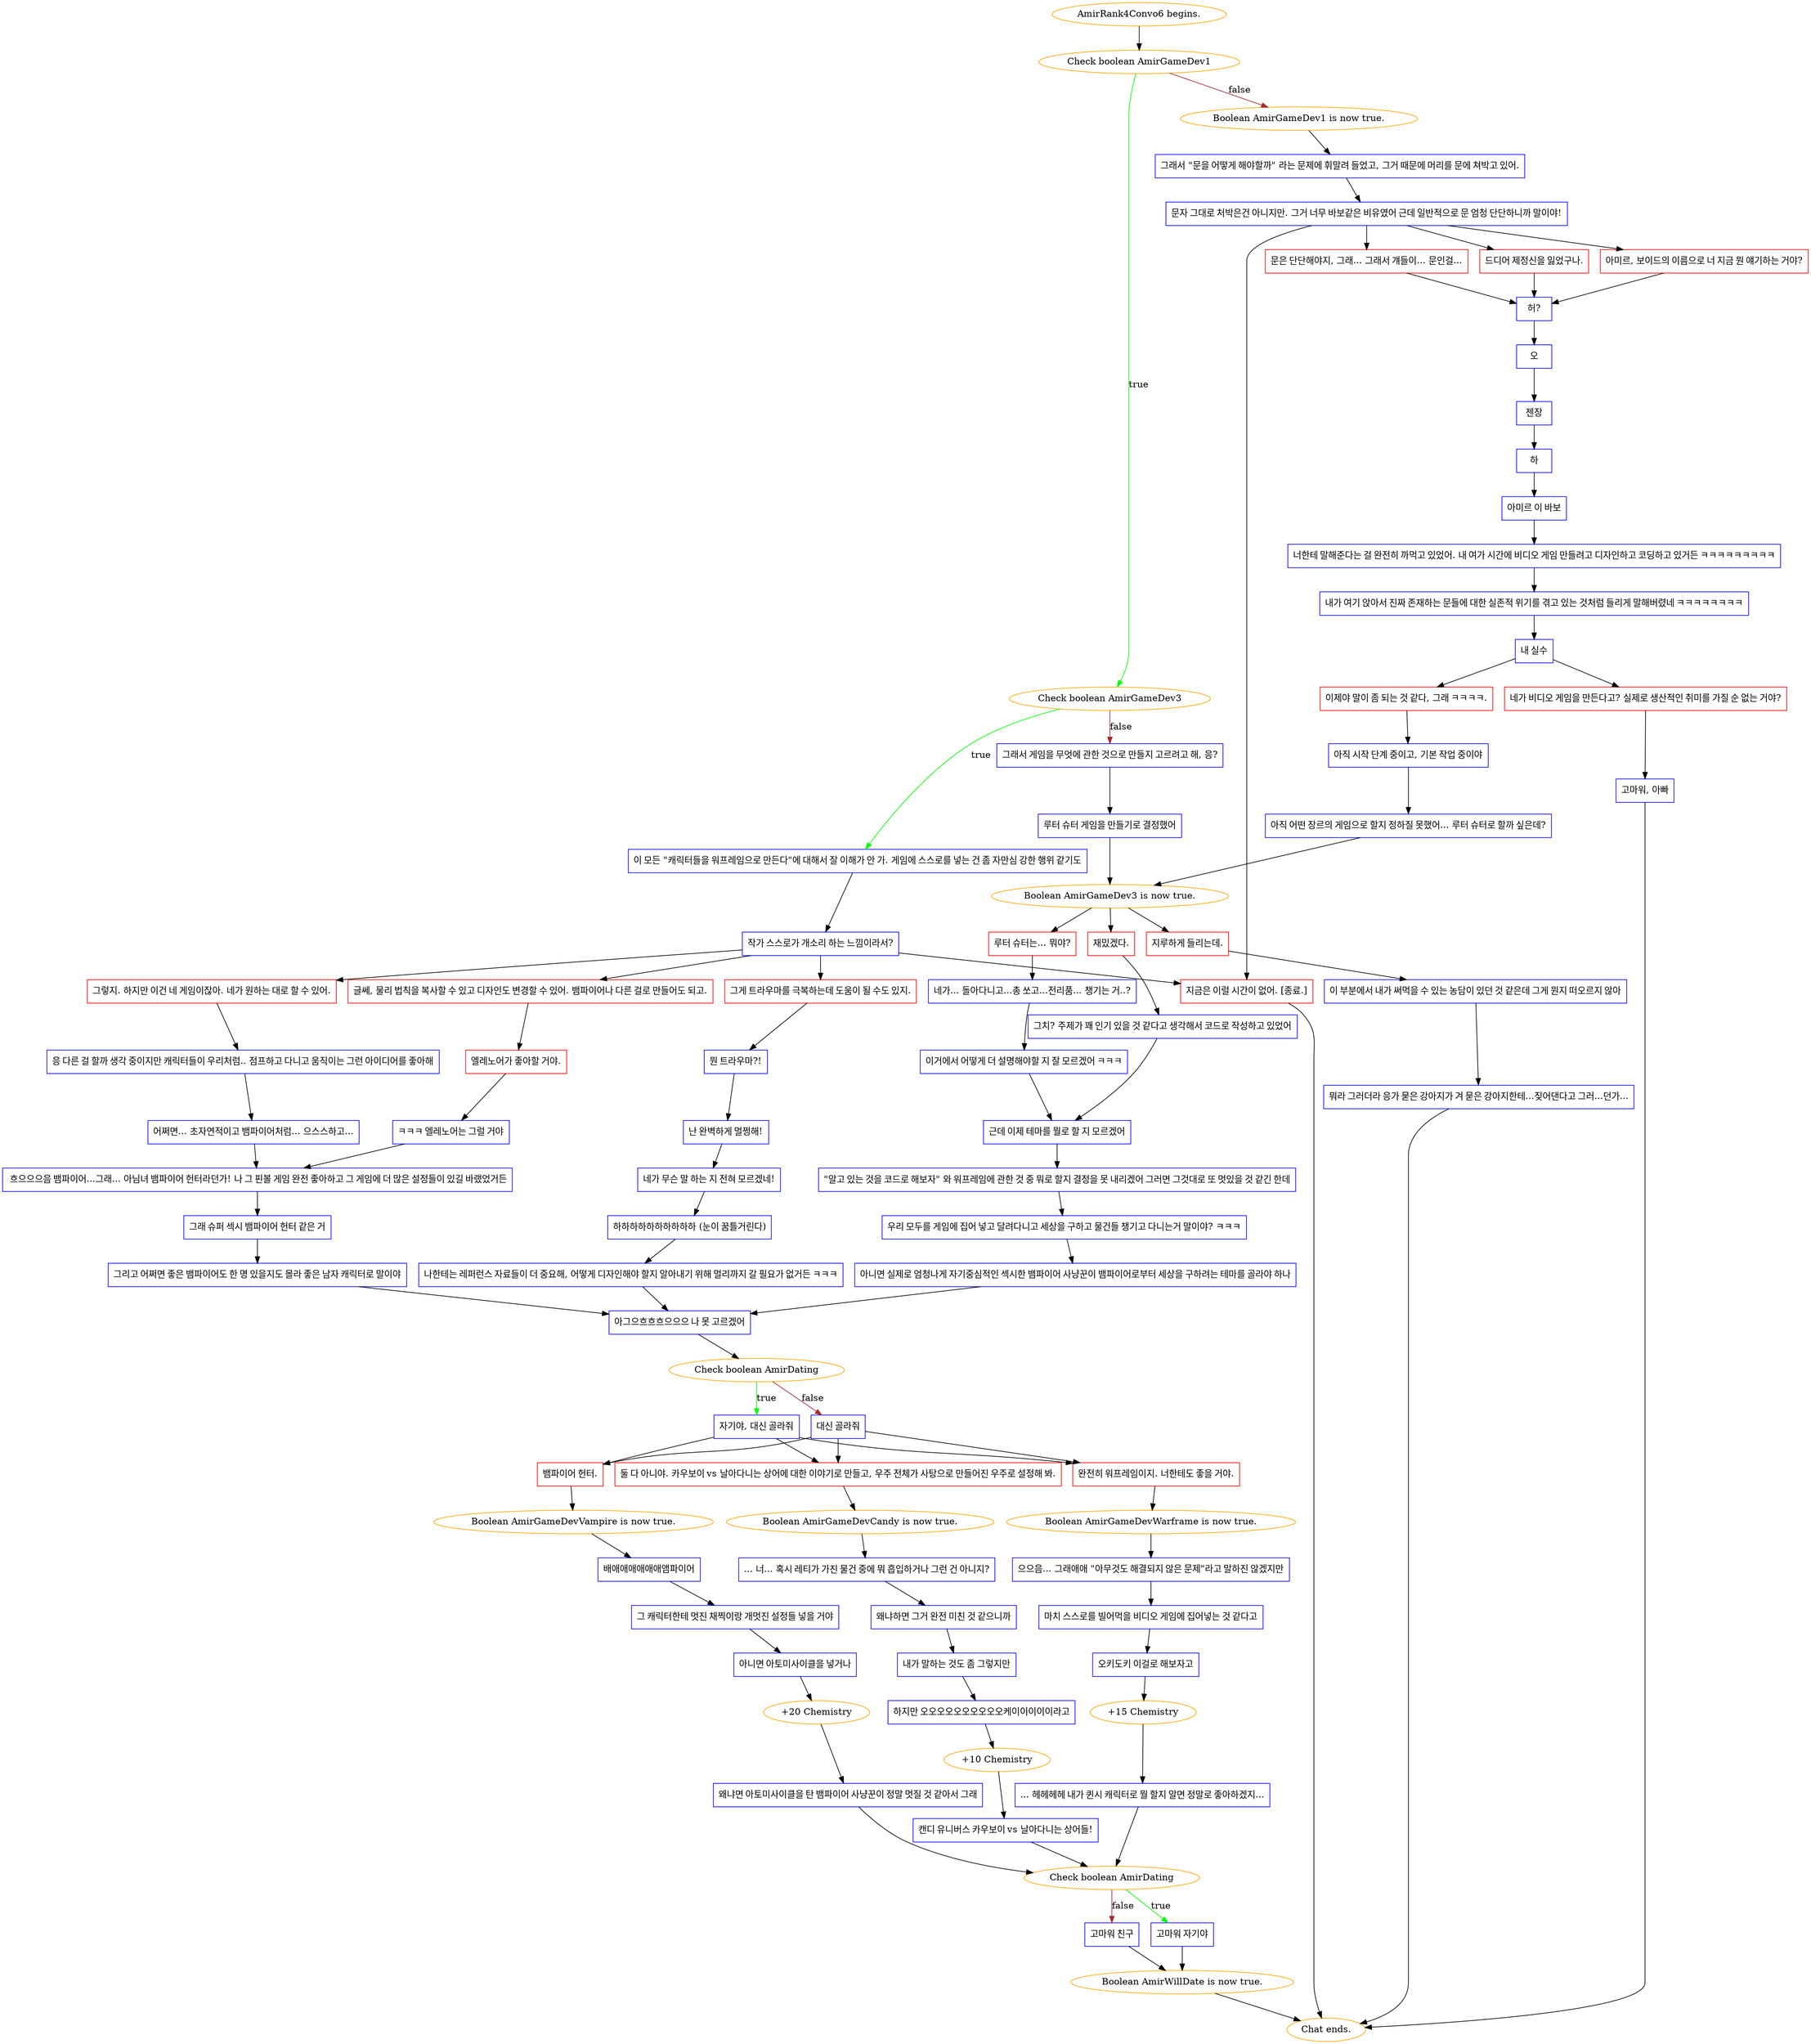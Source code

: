 digraph {
	"AmirRank4Convo6 begins." [color=orange];
		"AmirRank4Convo6 begins." -> j3779788990;
	j3779788990 [label="Check boolean AmirGameDev1",color=orange];
		j3779788990 -> j207560013 [label=true,color=green];
		j3779788990 -> j83168473 [label=false,color=brown];
	j207560013 [label="Check boolean AmirGameDev3",color=orange];
		j207560013 -> j1533014491 [label=true,color=green];
		j207560013 -> j3341042892 [label=false,color=brown];
	j83168473 [label="Boolean AmirGameDev1 is now true.",color=orange];
		j83168473 -> j2072367379;
	j1533014491 [label="이 모든 \"캐릭터들을 워프레임으로 만든다\"에 대해서 잘 이해가 안 가. 게임에 스스로를 넣는 건 좀 자만심 강한 행위 같기도",shape=box,color=blue];
		j1533014491 -> j1169737347;
	j3341042892 [label="그래서 게임을 무엇에 관한 것으로 만들지 고르려고 해, 응?",shape=box,color=blue];
		j3341042892 -> j4077148239;
	j2072367379 [label="그래서 \"문을 어떻게 해야할까\" 라는 문제에 휘말려 들었고, 그거 때문에 머리를 문에 쳐박고 있어.",shape=box,color=blue];
		j2072367379 -> j2830217562;
	j1169737347 [label="작가 스스로가 개소리 하는 느낌이라서?",shape=box,color=blue];
		j1169737347 -> j1283958282;
		j1169737347 -> j2621084516;
		j1169737347 -> j4109764371;
		j1169737347 -> j1808117575;
	j4077148239 [label="루터 슈터 게임을 만들기로 결정했어",shape=box,color=blue];
		j4077148239 -> j3634123511;
	j2830217562 [label="문자 그대로 처박은건 아니지만. 그거 너무 바보같은 비유였어 근데 일반적으로 문 엄청 단단하니까 말이야!",shape=box,color=blue];
		j2830217562 -> j3989712843;
		j2830217562 -> j796924422;
		j2830217562 -> j2714228856;
		j2830217562 -> j1808117575;
	j1283958282 [label="글쎄, 물리 법칙을 복사할 수 있고 디자인도 변경할 수 있어. 뱀파이어나 다른 걸로 만들어도 되고.",shape=box,color=red];
		j1283958282 -> j1163510561;
	j2621084516 [label="그렇지. 하지만 이건 네 게임이잖아. 네가 원하는 대로 할 수 있어.",shape=box,color=red];
		j2621084516 -> j745814618;
	j4109764371 [label="그게 트라우마를 극복하는데 도움이 될 수도 있지.",shape=box,color=red];
		j4109764371 -> j2538604331;
	j1808117575 [label="지금은 이럴 시간이 없어. [종료.]",shape=box,color=red];
		j1808117575 -> "Chat ends.";
	j3634123511 [label="Boolean AmirGameDev3 is now true.",color=orange];
		j3634123511 -> j3653143125;
		j3634123511 -> j3986681786;
		j3634123511 -> j659453373;
	j3989712843 [label="아미르, 보이드의 이름으로 너 지금 뭔 얘기하는 거야?",shape=box,color=red];
		j3989712843 -> j2532622948;
	j796924422 [label="문은 단단해야지, 그래... 그래서 걔들이... 문인걸...",shape=box,color=red];
		j796924422 -> j2532622948;
	j2714228856 [label="드디어 제정신을 잃었구나.",shape=box,color=red];
		j2714228856 -> j2532622948;
	j1163510561 [label="엘레노어가 좋아할 거야.",shape=box,color=red];
		j1163510561 -> j491475868;
	j745814618 [label="응 다른 걸 할까 생각 중이지만 캐릭터들이 우리처럼.. 점프하고 다니고 움직이는 그런 아이디어를 좋아해",shape=box,color=blue];
		j745814618 -> j592538991;
	j2538604331 [label="뭔 트라우마?!",shape=box,color=blue];
		j2538604331 -> j1460160415;
	"Chat ends." [color=orange];
	j3653143125 [label="재밌겠다.",shape=box,color=red];
		j3653143125 -> j34066050;
	j3986681786 [label="루터 슈터는... 뭐야?",shape=box,color=red];
		j3986681786 -> j908805029;
	j659453373 [label="지루하게 들리는데.",shape=box,color=red];
		j659453373 -> j1819925390;
	j2532622948 [label="허?",shape=box,color=blue];
		j2532622948 -> j488481647;
	j491475868 [label="ㅋㅋㅋ 엘레노어는 그럴 거야",shape=box,color=blue];
		j491475868 -> j3565241239;
	j592538991 [label="어쩌면... 초자연적이고 뱀파이어처럼... 으스스하고...",shape=box,color=blue];
		j592538991 -> j3565241239;
	j1460160415 [label="난 완벽하게 멀쩡해!",shape=box,color=blue];
		j1460160415 -> j2492482553;
	j34066050 [label="그치? 주제가 꽤 인기 있을 것 같다고 생각해서 코드로 작성하고 있었어",shape=box,color=blue];
		j34066050 -> j3519590505;
	j908805029 [label="네가... 돌아다니고...총 쏘고...전리품... 챙기는 거..?",shape=box,color=blue];
		j908805029 -> j454673406;
	j1819925390 [label="이 부분에서 내가 써먹을 수 있는 농담이 있던 것 같은데 그게 뭔지 떠오르지 않아",shape=box,color=blue];
		j1819925390 -> j3319818646;
	j488481647 [label="오",shape=box,color=blue];
		j488481647 -> j745717001;
	j3565241239 [label=" 흐으으으음 뱀파이어...그래... 아님녀 뱀파이어 헌터라던가! 나 그 핀볼 게임 완전 좋아하고 그 게임에 더 많은 설정들이 있길 바랬었거든",shape=box,color=blue];
		j3565241239 -> j2593219695;
	j2492482553 [label="네가 무슨 말 하는 지 전혀 모르겠네!",shape=box,color=blue];
		j2492482553 -> j342784017;
	j3519590505 [label="근데 이제 테마를 뭘로 할 지 모르겠어",shape=box,color=blue];
		j3519590505 -> j2874500300;
	j454673406 [label="이거에서 어떻게 더 설명해야할 지 잘 모르겠어 ㅋㅋㅋ",shape=box,color=blue];
		j454673406 -> j3519590505;
	j3319818646 [label="뭐라 그러더라 응가 묻은 강아지가 겨 묻은 강아지한테...짖어댄다고 그러...던가...",shape=box,color=blue];
		j3319818646 -> "Chat ends.";
	j745717001 [label="젠장",shape=box,color=blue];
		j745717001 -> j1776572997;
	j2593219695 [label="그래 슈퍼 섹시 뱀파이어 헌터 같은 거",shape=box,color=blue];
		j2593219695 -> j3643993815;
	j342784017 [label="하하하하하하하하하하 (눈이 꿈틀거린다)",shape=box,color=blue];
		j342784017 -> j447359507;
	j2874500300 [label="\"알고 있는 것을 코드로 해보자\" 와 워프레임에 관한 것 중 뭐로 할지 결정을 못 내리겠어 그러면 그것대로 또 멋있을 것 같긴 한데",shape=box,color=blue];
		j2874500300 -> j3969984660;
	j1776572997 [label="하",shape=box,color=blue];
		j1776572997 -> j2605268662;
	j3643993815 [label="그리고 어쩌면 좋은 뱀파이어도 한 명 있을지도 몰라 좋은 남자 캐릭터로 말이야",shape=box,color=blue];
		j3643993815 -> j3958364814;
	j447359507 [label="나한테는 레퍼런스 자료들이 더 중요해, 어떻게 디자인해야 할지 알아내기 위해 멀리까지 갈 필요가 없거든 ㅋㅋㅋ",shape=box,color=blue];
		j447359507 -> j3958364814;
	j3969984660 [label="우리 모두를 게임에 집어 넣고 달려다니고 세상을 구하고 물건들 챙기고 다니는거 말이야? ㅋㅋㅋ",shape=box,color=blue];
		j3969984660 -> j1496512488;
	j2605268662 [label="아미르 이 바보",shape=box,color=blue];
		j2605268662 -> j680638667;
	j3958364814 [label="아그으흐흐흐으으으 나 못 고르겠어",shape=box,color=blue];
		j3958364814 -> j2472845306;
	j1496512488 [label="아니면 실제로 엄청나게 자기중심적인 섹시한 뱀파이어 사냥꾼이 뱀파이어로부터 세상을 구하려는 테마를 골라야 하나",shape=box,color=blue];
		j1496512488 -> j3958364814;
	j680638667 [label="너한테 말해준다는 걸 완전히 까먹고 있었어. 내 여가 시간에 비디오 게임 만들려고 디자인하고 코딩하고 있거든 ㅋㅋㅋㅋㅋㅋㅋㅋㅋ",shape=box,color=blue];
		j680638667 -> j3971130492;
	j2472845306 [label="Check boolean AmirDating",color=orange];
		j2472845306 -> j92916506 [label=true,color=green];
		j2472845306 -> j3193559041 [label=false,color=brown];
	j3971130492 [label="내가 여기 앉아서 진짜 존재하는 문들에 대한 실존적 위기를 겪고 있는 것처럼 들리게 말해버렸네 ㅋㅋㅋㅋㅋㅋㅋㅋ",shape=box,color=blue];
		j3971130492 -> j126455160;
	j92916506 [label="자기야, 대신 골라줘",shape=box,color=blue];
		j92916506 -> j1467119445;
		j92916506 -> j4192396610;
		j92916506 -> j13519070;
	j3193559041 [label="대신 골라줘",shape=box,color=blue];
		j3193559041 -> j13519070;
		j3193559041 -> j4192396610;
		j3193559041 -> j1467119445;
	j126455160 [label="내 실수",shape=box,color=blue];
		j126455160 -> j3589870497;
		j126455160 -> j1951432137;
	j1467119445 [label="뱀파이어 헌터.",shape=box,color=red];
		j1467119445 -> j3199994210;
	j4192396610 [label="완전히 워프레임이지. 너한테도 좋을 거야.",shape=box,color=red];
		j4192396610 -> j3096170295;
	j13519070 [label="둘 다 아니야. 카우보이 vs 날아다니는 상어에 대한 이야기로 만들고, 우주 전체가 사탕으로 만들어진 우주로 설정해 봐.",shape=box,color=red];
		j13519070 -> j4165566215;
	j3589870497 [label="이제야 말이 좀 되는 것 같다, 그래 ㅋㅋㅋㅋ.",shape=box,color=red];
		j3589870497 -> j2618854371;
	j1951432137 [label="네가 비디오 게임을 만든다고? 실제로 생산적인 취미를 가질 순 없는 거야?",shape=box,color=red];
		j1951432137 -> j3998468095;
	j3199994210 [label="Boolean AmirGameDevVampire is now true.",color=orange];
		j3199994210 -> j3167132580;
	j3096170295 [label="Boolean AmirGameDevWarframe is now true.",color=orange];
		j3096170295 -> j4065356079;
	j4165566215 [label="Boolean AmirGameDevCandy is now true.",color=orange];
		j4165566215 -> j3405006303;
	j2618854371 [label="아직 시작 단계 중이고, 기본 작업 중이야",shape=box,color=blue];
		j2618854371 -> j2529193609;
	j3998468095 [label="고마워, 아빠",shape=box,color=blue];
		j3998468095 -> "Chat ends.";
	j3167132580 [label="배애애애애애애앰파이어",shape=box,color=blue];
		j3167132580 -> j4187346258;
	j4065356079 [label="으으음... 그래애애 \"아무것도 해결되지 않은 문제\"라고 말하진 않겠지만",shape=box,color=blue];
		j4065356079 -> j982298885;
	j3405006303 [label="... 너... 혹시 레티가 가진 물건 중에 뭐 흡입하거나 그런 건 아니지?",shape=box,color=blue];
		j3405006303 -> j196480629;
	j2529193609 [label="아직 어떤 장르의 게임으로 할지 정하질 못했어... 루터 슈터로 할까 싶은데?",shape=box,color=blue];
		j2529193609 -> j3634123511;
	j4187346258 [label="그 캐릭터한테 멋진 채찍이랑 개멋진 설정들 넣을 거야",shape=box,color=blue];
		j4187346258 -> j3746234026;
	j982298885 [label="마치 스스로를 빌어먹을 비디오 게임에 집어넣는 것 같다고",shape=box,color=blue];
		j982298885 -> j4184592228;
	j196480629 [label="왜냐하면 그거 완전 미친 것 같으니까",shape=box,color=blue];
		j196480629 -> j661967807;
	j3746234026 [label="아니면 아토미사이클을 넣거나",shape=box,color=blue];
		j3746234026 -> j2551993046;
	j4184592228 [label="오키도키 이걸로 해보자고",shape=box,color=blue];
		j4184592228 -> j4124971005;
	j661967807 [label="내가 말하는 것도 좀 그렇지만",shape=box,color=blue];
		j661967807 -> j3899748264;
	j2551993046 [label="+20 Chemistry",color=orange];
		j2551993046 -> j825470941;
	j4124971005 [label="+15 Chemistry",color=orange];
		j4124971005 -> j1844723492;
	j3899748264 [label="하지만 오오오오오오오오오오케이이이이이라고",shape=box,color=blue];
		j3899748264 -> j1493340742;
	j825470941 [label="왜냐면 아토미사이클을 탄 뱀파이어 사냥꾼이 정말 멋질 것 같아서 그래",shape=box,color=blue];
		j825470941 -> j1483234493;
	j1844723492 [label="... 헤헤헤헤 내가 퀸시 캐릭터로 뭘 할지 알면 정말로 좋아하겠지...",shape=box,color=blue];
		j1844723492 -> j1483234493;
	j1493340742 [label="+10 Chemistry",color=orange];
		j1493340742 -> j2678392430;
	j1483234493 [label="Check boolean AmirDating",color=orange];
		j1483234493 -> j4199585323 [label=true,color=green];
		j1483234493 -> j3455518993 [label=false,color=brown];
	j2678392430 [label="캔디 유니버스 카우보이 vs 날아다니는 상어들!",shape=box,color=blue];
		j2678392430 -> j1483234493;
	j4199585323 [label="고마워 자기야",shape=box,color=blue];
		j4199585323 -> j1538486228;
	j3455518993 [label="고마워 친구",shape=box,color=blue];
		j3455518993 -> j1538486228;
	j1538486228 [label="Boolean AmirWillDate is now true.",color=orange];
		j1538486228 -> "Chat ends.";
}